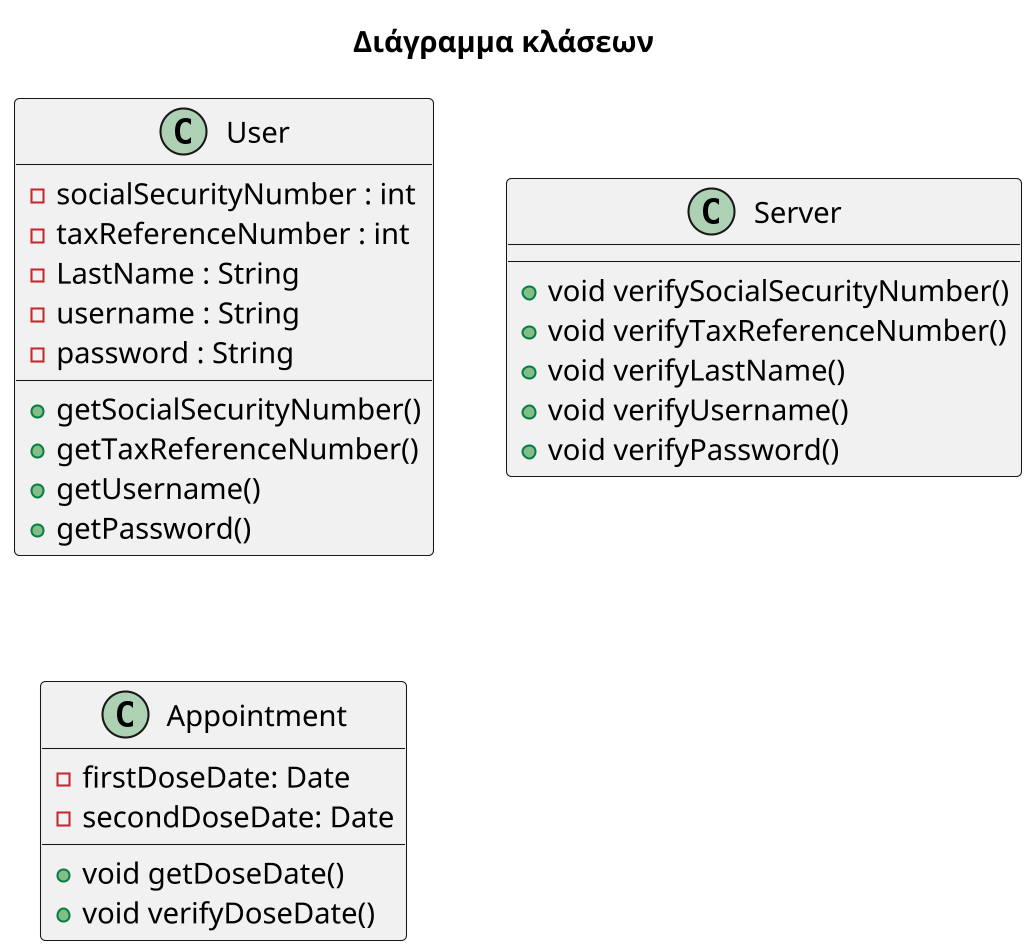 @startuml

' skinparam handwritten true
skinparam DefaultFontName GFS Didot
skinparam backgroundColor #FFFFFF
skinparam Dpi 200

' skinparam class {
' 	BackgroundColor #FFFFFF
' 	FontSize 12
' 	FontColor #FFFFFF
' 	HeaderBackgroundColor #6E7B91
' 	BorderColor #96A8C8
' 	BorderThickness 1
' 	AttributeFontSize 12
' 	ArrowColor #000000
' 	ArrowThickness 1
' }

title Διάγραμμα κλάσεων

class "User" as user {
	- socialSecurityNumber : int
	- taxReferenceNumber : int
	- LastName : String
	- username : String
	- password : String
	+ getSocialSecurityNumber()
	+ getTaxReferenceNumber()
	+ getUsername()
	+ getPassword()
}

class "Server" as server {
	+ void verifySocialSecurityNumber()
	+ void verifyTaxReferenceNumber()
	+ void verifyLastName()
	+ void verifyUsername()
	+ void verifyPassword()
}

class "Appointment" as appointment {
    - firstDoseDate: Date
    - secondDoseDate: Date
	+ void getDoseDate()
	+ void verifyDoseDate()
}


@enduml